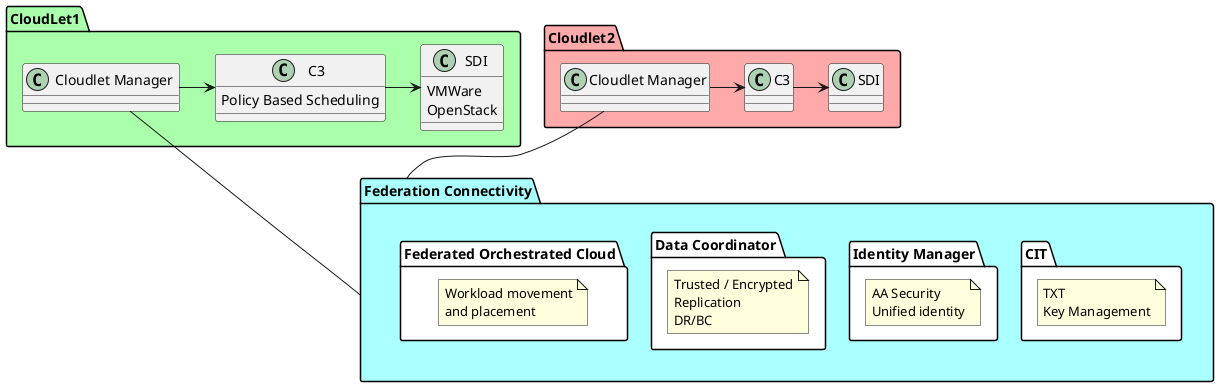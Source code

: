 @startuml

package CloudLet1 #aaffaa {
    class " Cloudlet Manager "
    class " C3 " {
        Policy Based Scheduling
    }
    class " SDI " {
        VMWare
        OpenStack
    }
    " C3 " -> " SDI "
    " Cloudlet Manager " -> " C3 "
}

package "Federation Connectivity" #aaffff {
    package "CIT" #ffffff {
      note as N1
      TXT
      Key Management
      end note
    }
    package "Identity Manager" #ffffff {
      note as N2
      AA Security
      Unified identity
      end note
    }
    package "Data Coordinator" #ffffff {
      note as N3
      Trusted / Encrypted
      Replication
      DR/BC
      end note
    }
    package "Federated Orchestrated Cloud" #ffffff {
      note as N4
         Workload movement
         and placement
      end note
    }
}


package Cloudlet2 #ffaaaa {
    class "SDI"
    class "C3"
    class "Cloudlet Manager"
    "C3" -> "SDI"
    "Cloudlet Manager" -> "C3"
}

" Cloudlet Manager " -- "Federation Connectivity"
"Cloudlet Manager" -- "Federation Connectivity"

@enduml


